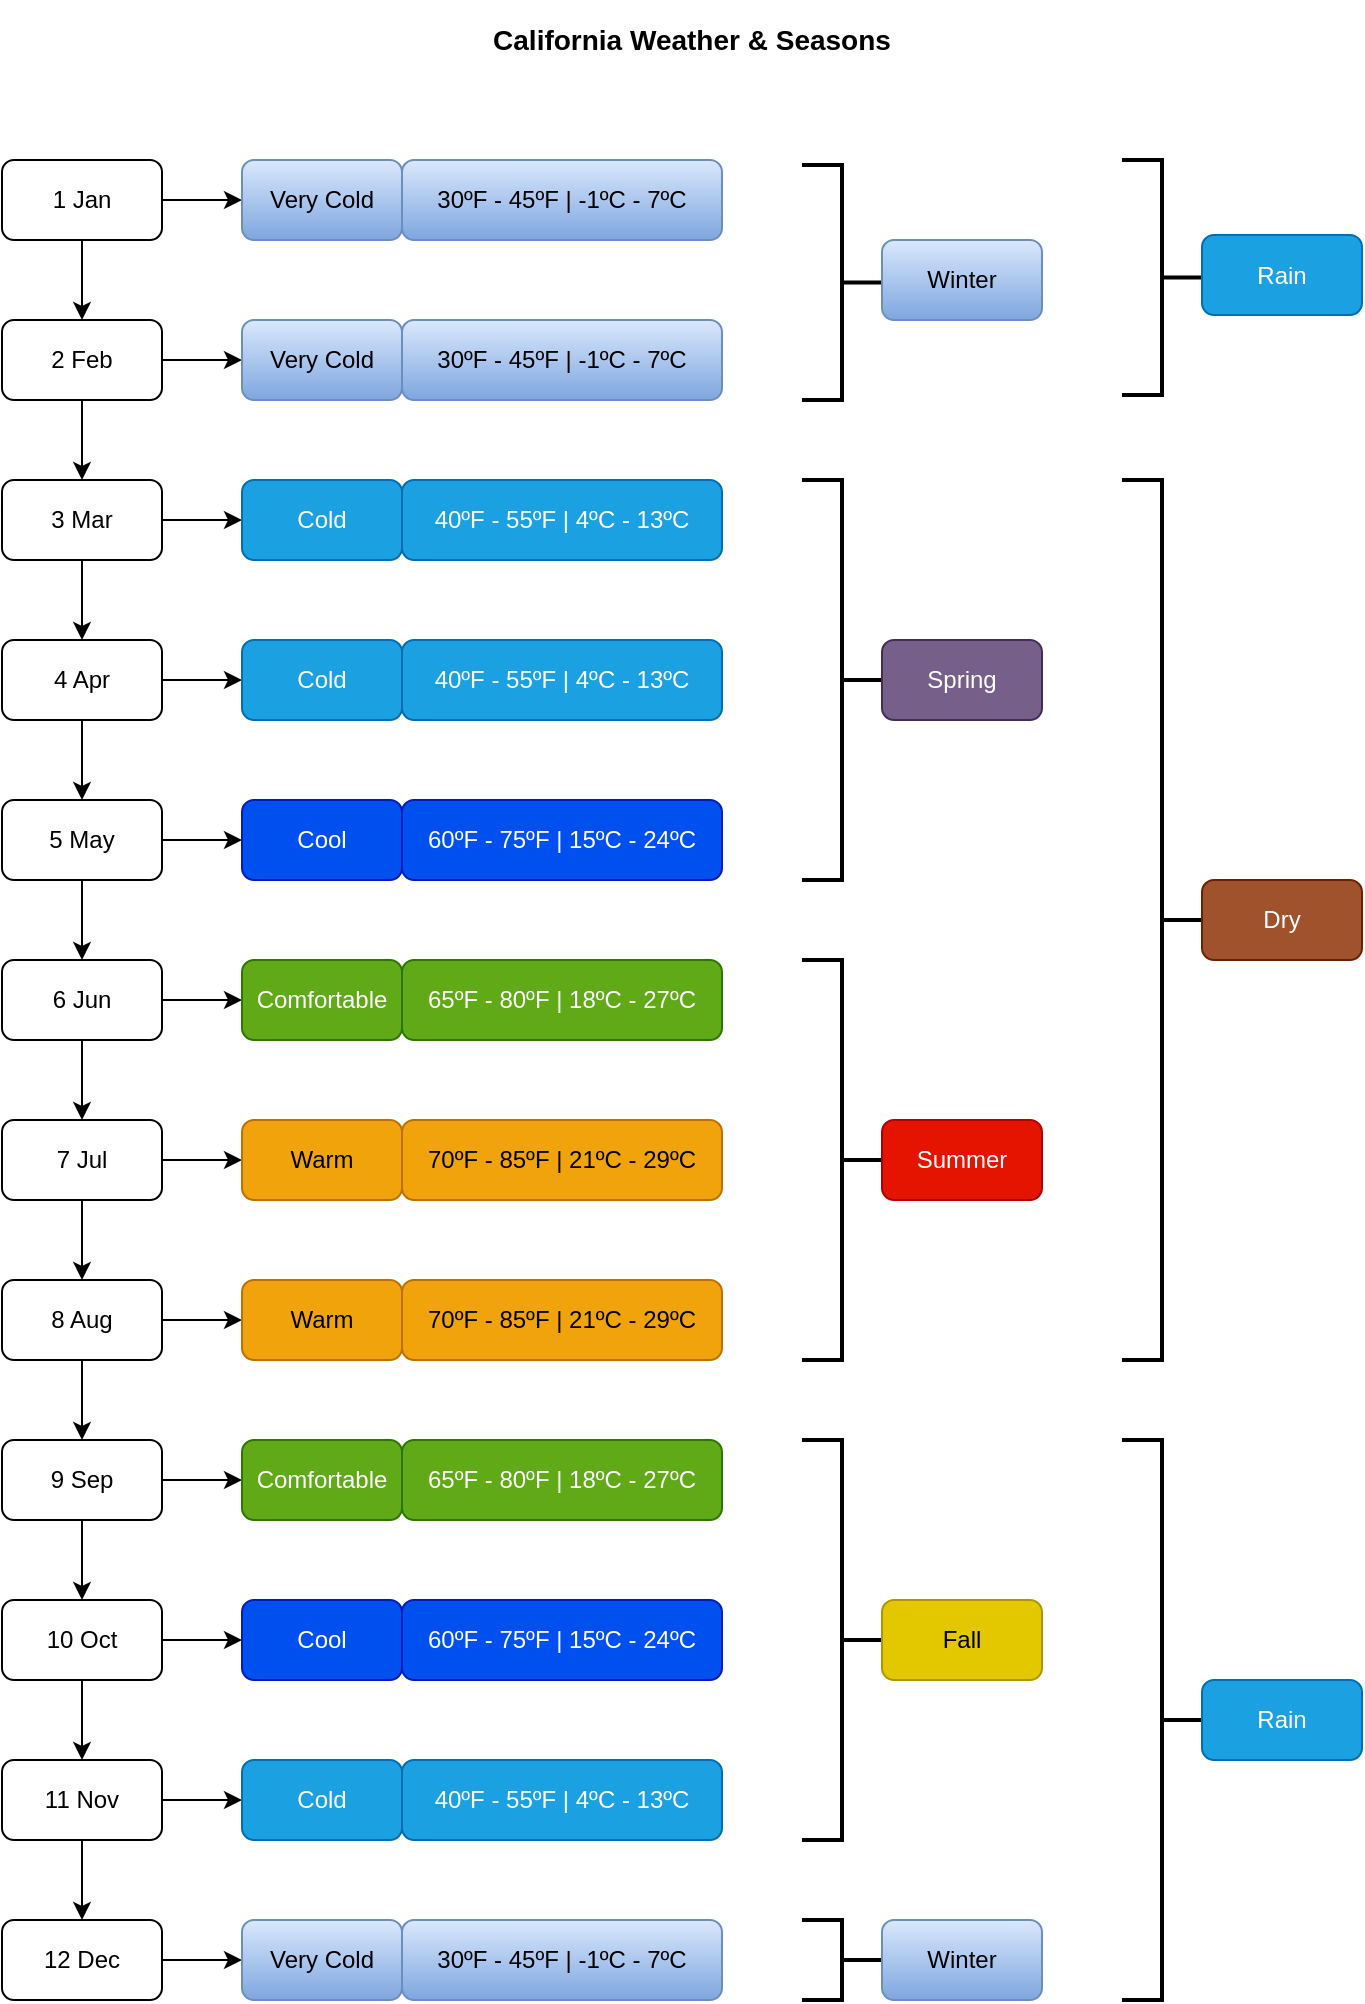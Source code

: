 <mxfile version="21.5.1" type="device">
  <diagram name="Page-1" id="-lloSrWYMB0PF41ahECq">
    <mxGraphModel dx="1122" dy="793" grid="1" gridSize="10" guides="1" tooltips="1" connect="1" arrows="1" fold="1" page="1" pageScale="1" pageWidth="850" pageHeight="1100" math="0" shadow="0">
      <root>
        <mxCell id="0" />
        <mxCell id="1" parent="0" />
        <mxCell id="NSYDH0otNfRTbV1JYitK-69" style="edgeStyle=orthogonalEdgeStyle;rounded=0;orthogonalLoop=1;jettySize=auto;html=1;exitX=0.5;exitY=1;exitDx=0;exitDy=0;entryX=0.5;entryY=0;entryDx=0;entryDy=0;" edge="1" parent="1" source="NSYDH0otNfRTbV1JYitK-1" target="NSYDH0otNfRTbV1JYitK-5">
          <mxGeometry relative="1" as="geometry" />
        </mxCell>
        <mxCell id="NSYDH0otNfRTbV1JYitK-80" value="" style="edgeStyle=orthogonalEdgeStyle;rounded=0;orthogonalLoop=1;jettySize=auto;html=1;" edge="1" parent="1" source="NSYDH0otNfRTbV1JYitK-1" target="NSYDH0otNfRTbV1JYitK-15">
          <mxGeometry relative="1" as="geometry" />
        </mxCell>
        <mxCell id="NSYDH0otNfRTbV1JYitK-1" value="1 Jan" style="rounded=1;whiteSpace=wrap;html=1;" vertex="1" parent="1">
          <mxGeometry x="80" y="120" width="80" height="40" as="geometry" />
        </mxCell>
        <mxCell id="NSYDH0otNfRTbV1JYitK-71" style="edgeStyle=orthogonalEdgeStyle;rounded=0;orthogonalLoop=1;jettySize=auto;html=1;exitX=0.5;exitY=1;exitDx=0;exitDy=0;entryX=0.5;entryY=0;entryDx=0;entryDy=0;" edge="1" parent="1" source="NSYDH0otNfRTbV1JYitK-3" target="NSYDH0otNfRTbV1JYitK-6">
          <mxGeometry relative="1" as="geometry" />
        </mxCell>
        <mxCell id="NSYDH0otNfRTbV1JYitK-82" value="" style="edgeStyle=orthogonalEdgeStyle;rounded=0;orthogonalLoop=1;jettySize=auto;html=1;" edge="1" parent="1" source="NSYDH0otNfRTbV1JYitK-3" target="NSYDH0otNfRTbV1JYitK-17">
          <mxGeometry relative="1" as="geometry" />
        </mxCell>
        <mxCell id="NSYDH0otNfRTbV1JYitK-3" value="3 Mar" style="rounded=1;whiteSpace=wrap;html=1;" vertex="1" parent="1">
          <mxGeometry x="80" y="280" width="80" height="40" as="geometry" />
        </mxCell>
        <mxCell id="NSYDH0otNfRTbV1JYitK-74" value="" style="edgeStyle=orthogonalEdgeStyle;rounded=0;orthogonalLoop=1;jettySize=auto;html=1;" edge="1" parent="1" source="NSYDH0otNfRTbV1JYitK-4" target="NSYDH0otNfRTbV1JYitK-9">
          <mxGeometry relative="1" as="geometry" />
        </mxCell>
        <mxCell id="NSYDH0otNfRTbV1JYitK-85" value="" style="edgeStyle=orthogonalEdgeStyle;rounded=0;orthogonalLoop=1;jettySize=auto;html=1;" edge="1" parent="1" source="NSYDH0otNfRTbV1JYitK-4" target="NSYDH0otNfRTbV1JYitK-21">
          <mxGeometry relative="1" as="geometry" />
        </mxCell>
        <mxCell id="NSYDH0otNfRTbV1JYitK-4" value="6 Jun" style="rounded=1;whiteSpace=wrap;html=1;" vertex="1" parent="1">
          <mxGeometry x="80" y="520" width="80" height="40" as="geometry" />
        </mxCell>
        <mxCell id="NSYDH0otNfRTbV1JYitK-70" style="edgeStyle=orthogonalEdgeStyle;rounded=0;orthogonalLoop=1;jettySize=auto;html=1;exitX=0.5;exitY=1;exitDx=0;exitDy=0;entryX=0.5;entryY=0;entryDx=0;entryDy=0;" edge="1" parent="1" source="NSYDH0otNfRTbV1JYitK-5" target="NSYDH0otNfRTbV1JYitK-3">
          <mxGeometry relative="1" as="geometry" />
        </mxCell>
        <mxCell id="NSYDH0otNfRTbV1JYitK-81" value="" style="edgeStyle=orthogonalEdgeStyle;rounded=0;orthogonalLoop=1;jettySize=auto;html=1;" edge="1" parent="1" source="NSYDH0otNfRTbV1JYitK-5" target="NSYDH0otNfRTbV1JYitK-29">
          <mxGeometry relative="1" as="geometry" />
        </mxCell>
        <mxCell id="NSYDH0otNfRTbV1JYitK-5" value="2 Feb" style="rounded=1;whiteSpace=wrap;html=1;" vertex="1" parent="1">
          <mxGeometry x="80" y="200" width="80" height="40" as="geometry" />
        </mxCell>
        <mxCell id="NSYDH0otNfRTbV1JYitK-72" style="edgeStyle=orthogonalEdgeStyle;rounded=0;orthogonalLoop=1;jettySize=auto;html=1;exitX=0.5;exitY=1;exitDx=0;exitDy=0;entryX=0.5;entryY=0;entryDx=0;entryDy=0;" edge="1" parent="1" source="NSYDH0otNfRTbV1JYitK-6" target="NSYDH0otNfRTbV1JYitK-10">
          <mxGeometry relative="1" as="geometry" />
        </mxCell>
        <mxCell id="NSYDH0otNfRTbV1JYitK-83" value="" style="edgeStyle=orthogonalEdgeStyle;rounded=0;orthogonalLoop=1;jettySize=auto;html=1;" edge="1" parent="1" source="NSYDH0otNfRTbV1JYitK-6" target="NSYDH0otNfRTbV1JYitK-20">
          <mxGeometry relative="1" as="geometry" />
        </mxCell>
        <mxCell id="NSYDH0otNfRTbV1JYitK-6" value="4 Apr" style="rounded=1;whiteSpace=wrap;html=1;" vertex="1" parent="1">
          <mxGeometry x="80" y="360" width="80" height="40" as="geometry" />
        </mxCell>
        <mxCell id="NSYDH0otNfRTbV1JYitK-79" value="" style="edgeStyle=orthogonalEdgeStyle;rounded=0;orthogonalLoop=1;jettySize=auto;html=1;" edge="1" parent="1" source="NSYDH0otNfRTbV1JYitK-7" target="NSYDH0otNfRTbV1JYitK-13">
          <mxGeometry relative="1" as="geometry" />
        </mxCell>
        <mxCell id="NSYDH0otNfRTbV1JYitK-90" value="" style="edgeStyle=orthogonalEdgeStyle;rounded=0;orthogonalLoop=1;jettySize=auto;html=1;" edge="1" parent="1" source="NSYDH0otNfRTbV1JYitK-7" target="NSYDH0otNfRTbV1JYitK-26">
          <mxGeometry relative="1" as="geometry" />
        </mxCell>
        <mxCell id="NSYDH0otNfRTbV1JYitK-7" value="11 Nov" style="rounded=1;whiteSpace=wrap;html=1;" vertex="1" parent="1">
          <mxGeometry x="80" y="920" width="80" height="40" as="geometry" />
        </mxCell>
        <mxCell id="NSYDH0otNfRTbV1JYitK-76" value="" style="edgeStyle=orthogonalEdgeStyle;rounded=0;orthogonalLoop=1;jettySize=auto;html=1;" edge="1" parent="1" source="NSYDH0otNfRTbV1JYitK-8" target="NSYDH0otNfRTbV1JYitK-11">
          <mxGeometry relative="1" as="geometry" />
        </mxCell>
        <mxCell id="NSYDH0otNfRTbV1JYitK-87" value="" style="edgeStyle=orthogonalEdgeStyle;rounded=0;orthogonalLoop=1;jettySize=auto;html=1;" edge="1" parent="1" source="NSYDH0otNfRTbV1JYitK-8" target="NSYDH0otNfRTbV1JYitK-23">
          <mxGeometry relative="1" as="geometry" />
        </mxCell>
        <mxCell id="NSYDH0otNfRTbV1JYitK-8" value="8 Aug" style="rounded=1;whiteSpace=wrap;html=1;" vertex="1" parent="1">
          <mxGeometry x="80" y="680" width="80" height="40" as="geometry" />
        </mxCell>
        <mxCell id="NSYDH0otNfRTbV1JYitK-75" value="" style="edgeStyle=orthogonalEdgeStyle;rounded=0;orthogonalLoop=1;jettySize=auto;html=1;" edge="1" parent="1" source="NSYDH0otNfRTbV1JYitK-9" target="NSYDH0otNfRTbV1JYitK-8">
          <mxGeometry relative="1" as="geometry" />
        </mxCell>
        <mxCell id="NSYDH0otNfRTbV1JYitK-86" value="" style="edgeStyle=orthogonalEdgeStyle;rounded=0;orthogonalLoop=1;jettySize=auto;html=1;" edge="1" parent="1" source="NSYDH0otNfRTbV1JYitK-9" target="NSYDH0otNfRTbV1JYitK-22">
          <mxGeometry relative="1" as="geometry" />
        </mxCell>
        <mxCell id="NSYDH0otNfRTbV1JYitK-9" value="7 Jul" style="rounded=1;whiteSpace=wrap;html=1;" vertex="1" parent="1">
          <mxGeometry x="80" y="600" width="80" height="40" as="geometry" />
        </mxCell>
        <mxCell id="NSYDH0otNfRTbV1JYitK-73" style="edgeStyle=orthogonalEdgeStyle;rounded=0;orthogonalLoop=1;jettySize=auto;html=1;exitX=0.5;exitY=1;exitDx=0;exitDy=0;entryX=0.5;entryY=0;entryDx=0;entryDy=0;" edge="1" parent="1" source="NSYDH0otNfRTbV1JYitK-10" target="NSYDH0otNfRTbV1JYitK-4">
          <mxGeometry relative="1" as="geometry" />
        </mxCell>
        <mxCell id="NSYDH0otNfRTbV1JYitK-84" value="" style="edgeStyle=orthogonalEdgeStyle;rounded=0;orthogonalLoop=1;jettySize=auto;html=1;" edge="1" parent="1" source="NSYDH0otNfRTbV1JYitK-10" target="NSYDH0otNfRTbV1JYitK-19">
          <mxGeometry relative="1" as="geometry" />
        </mxCell>
        <mxCell id="NSYDH0otNfRTbV1JYitK-10" value="5 May" style="rounded=1;whiteSpace=wrap;html=1;" vertex="1" parent="1">
          <mxGeometry x="80" y="440" width="80" height="40" as="geometry" />
        </mxCell>
        <mxCell id="NSYDH0otNfRTbV1JYitK-77" value="" style="edgeStyle=orthogonalEdgeStyle;rounded=0;orthogonalLoop=1;jettySize=auto;html=1;" edge="1" parent="1" source="NSYDH0otNfRTbV1JYitK-11" target="NSYDH0otNfRTbV1JYitK-12">
          <mxGeometry relative="1" as="geometry" />
        </mxCell>
        <mxCell id="NSYDH0otNfRTbV1JYitK-88" value="" style="edgeStyle=orthogonalEdgeStyle;rounded=0;orthogonalLoop=1;jettySize=auto;html=1;" edge="1" parent="1" source="NSYDH0otNfRTbV1JYitK-11" target="NSYDH0otNfRTbV1JYitK-24">
          <mxGeometry relative="1" as="geometry" />
        </mxCell>
        <mxCell id="NSYDH0otNfRTbV1JYitK-11" value="9 Sep" style="rounded=1;whiteSpace=wrap;html=1;" vertex="1" parent="1">
          <mxGeometry x="80" y="760" width="80" height="40" as="geometry" />
        </mxCell>
        <mxCell id="NSYDH0otNfRTbV1JYitK-78" value="" style="edgeStyle=orthogonalEdgeStyle;rounded=0;orthogonalLoop=1;jettySize=auto;html=1;" edge="1" parent="1" source="NSYDH0otNfRTbV1JYitK-12" target="NSYDH0otNfRTbV1JYitK-7">
          <mxGeometry relative="1" as="geometry" />
        </mxCell>
        <mxCell id="NSYDH0otNfRTbV1JYitK-89" value="" style="edgeStyle=orthogonalEdgeStyle;rounded=0;orthogonalLoop=1;jettySize=auto;html=1;" edge="1" parent="1" source="NSYDH0otNfRTbV1JYitK-12" target="NSYDH0otNfRTbV1JYitK-25">
          <mxGeometry relative="1" as="geometry" />
        </mxCell>
        <mxCell id="NSYDH0otNfRTbV1JYitK-12" value="10 Oct" style="rounded=1;whiteSpace=wrap;html=1;" vertex="1" parent="1">
          <mxGeometry x="80" y="840" width="80" height="40" as="geometry" />
        </mxCell>
        <mxCell id="NSYDH0otNfRTbV1JYitK-91" value="" style="edgeStyle=orthogonalEdgeStyle;rounded=0;orthogonalLoop=1;jettySize=auto;html=1;" edge="1" parent="1" source="NSYDH0otNfRTbV1JYitK-13" target="NSYDH0otNfRTbV1JYitK-16">
          <mxGeometry relative="1" as="geometry" />
        </mxCell>
        <mxCell id="NSYDH0otNfRTbV1JYitK-13" value="12 Dec" style="rounded=1;whiteSpace=wrap;html=1;" vertex="1" parent="1">
          <mxGeometry x="80" y="1000" width="80" height="40" as="geometry" />
        </mxCell>
        <mxCell id="NSYDH0otNfRTbV1JYitK-14" value="California Weather &amp;amp; Seasons" style="text;html=1;strokeColor=none;fillColor=none;align=center;verticalAlign=middle;whiteSpace=wrap;rounded=0;fontStyle=1;fontSize=14;" vertex="1" parent="1">
          <mxGeometry x="320" y="40" width="210" height="40" as="geometry" />
        </mxCell>
        <mxCell id="NSYDH0otNfRTbV1JYitK-15" value="Very Cold" style="rounded=1;whiteSpace=wrap;html=1;fillColor=#dae8fc;strokeColor=#6c8ebf;gradientColor=#7ea6e0;" vertex="1" parent="1">
          <mxGeometry x="200" y="120" width="80" height="40" as="geometry" />
        </mxCell>
        <mxCell id="NSYDH0otNfRTbV1JYitK-16" value="Very Cold" style="rounded=1;whiteSpace=wrap;html=1;fillColor=#dae8fc;gradientColor=#7ea6e0;strokeColor=#6c8ebf;" vertex="1" parent="1">
          <mxGeometry x="200" y="1000" width="80" height="40" as="geometry" />
        </mxCell>
        <mxCell id="NSYDH0otNfRTbV1JYitK-17" value="Cold" style="rounded=1;whiteSpace=wrap;html=1;fillColor=#1ba1e2;fontColor=#ffffff;strokeColor=#006EAF;" vertex="1" parent="1">
          <mxGeometry x="200" y="280" width="80" height="40" as="geometry" />
        </mxCell>
        <mxCell id="NSYDH0otNfRTbV1JYitK-19" value="Cool" style="rounded=1;whiteSpace=wrap;html=1;fillColor=#0050ef;fontColor=#ffffff;strokeColor=#001DBC;" vertex="1" parent="1">
          <mxGeometry x="200" y="440" width="80" height="40" as="geometry" />
        </mxCell>
        <mxCell id="NSYDH0otNfRTbV1JYitK-20" value="Cold" style="rounded=1;whiteSpace=wrap;html=1;fillColor=#1ba1e2;fontColor=#ffffff;strokeColor=#006EAF;" vertex="1" parent="1">
          <mxGeometry x="200" y="360" width="80" height="40" as="geometry" />
        </mxCell>
        <mxCell id="NSYDH0otNfRTbV1JYitK-21" value="Comfortable" style="rounded=1;whiteSpace=wrap;html=1;fillColor=#60a917;fontColor=#ffffff;strokeColor=#2D7600;" vertex="1" parent="1">
          <mxGeometry x="200" y="520" width="80" height="40" as="geometry" />
        </mxCell>
        <mxCell id="NSYDH0otNfRTbV1JYitK-22" value="Warm" style="rounded=1;whiteSpace=wrap;html=1;fillColor=#f0a30a;fontColor=#000000;strokeColor=#BD7000;" vertex="1" parent="1">
          <mxGeometry x="200" y="600" width="80" height="40" as="geometry" />
        </mxCell>
        <mxCell id="NSYDH0otNfRTbV1JYitK-23" value="Warm" style="rounded=1;whiteSpace=wrap;html=1;fillColor=#f0a30a;fontColor=#000000;strokeColor=#BD7000;" vertex="1" parent="1">
          <mxGeometry x="200" y="680" width="80" height="40" as="geometry" />
        </mxCell>
        <mxCell id="NSYDH0otNfRTbV1JYitK-24" value="Comfortable" style="rounded=1;whiteSpace=wrap;html=1;fillColor=#60a917;fontColor=#ffffff;strokeColor=#2D7600;" vertex="1" parent="1">
          <mxGeometry x="200" y="760" width="80" height="40" as="geometry" />
        </mxCell>
        <mxCell id="NSYDH0otNfRTbV1JYitK-25" value="Cool" style="rounded=1;whiteSpace=wrap;html=1;fillColor=#0050ef;fontColor=#ffffff;strokeColor=#001DBC;" vertex="1" parent="1">
          <mxGeometry x="200" y="840" width="80" height="40" as="geometry" />
        </mxCell>
        <mxCell id="NSYDH0otNfRTbV1JYitK-26" value="Cold" style="rounded=1;whiteSpace=wrap;html=1;fillColor=#1ba1e2;fontColor=#ffffff;strokeColor=#006EAF;" vertex="1" parent="1">
          <mxGeometry x="200" y="920" width="80" height="40" as="geometry" />
        </mxCell>
        <mxCell id="NSYDH0otNfRTbV1JYitK-28" value="30ºF - 45ºF | -1ºC - 7ºC" style="rounded=1;whiteSpace=wrap;html=1;fillColor=#dae8fc;strokeColor=#6c8ebf;gradientColor=#7ea6e0;" vertex="1" parent="1">
          <mxGeometry x="280" y="120" width="160" height="40" as="geometry" />
        </mxCell>
        <mxCell id="NSYDH0otNfRTbV1JYitK-29" value="Very Cold" style="rounded=1;whiteSpace=wrap;html=1;fillColor=#dae8fc;strokeColor=#6c8ebf;gradientColor=#7ea6e0;" vertex="1" parent="1">
          <mxGeometry x="200" y="200" width="80" height="40" as="geometry" />
        </mxCell>
        <mxCell id="NSYDH0otNfRTbV1JYitK-30" value="30ºF - 45ºF | -1ºC - 7ºC" style="rounded=1;whiteSpace=wrap;html=1;fillColor=#dae8fc;strokeColor=#6c8ebf;gradientColor=#7ea6e0;" vertex="1" parent="1">
          <mxGeometry x="280" y="200" width="160" height="40" as="geometry" />
        </mxCell>
        <mxCell id="NSYDH0otNfRTbV1JYitK-33" value="40ºF - 55ºF | 4ºC - 13ºC" style="rounded=1;whiteSpace=wrap;html=1;fillColor=#1ba1e2;fontColor=#ffffff;strokeColor=#006EAF;" vertex="1" parent="1">
          <mxGeometry x="280" y="280" width="160" height="40" as="geometry" />
        </mxCell>
        <mxCell id="NSYDH0otNfRTbV1JYitK-35" value="60ºF - 75ºF | 15ºC - 24ºC" style="rounded=1;whiteSpace=wrap;html=1;fillColor=#0050ef;fontColor=#ffffff;strokeColor=#001DBC;" vertex="1" parent="1">
          <mxGeometry x="280" y="440" width="160" height="40" as="geometry" />
        </mxCell>
        <mxCell id="NSYDH0otNfRTbV1JYitK-36" value="65ºF - 80ºF | 18ºC - 27ºC" style="rounded=1;whiteSpace=wrap;html=1;fillColor=#60a917;fontColor=#ffffff;strokeColor=#2D7600;" vertex="1" parent="1">
          <mxGeometry x="280" y="520" width="160" height="40" as="geometry" />
        </mxCell>
        <mxCell id="NSYDH0otNfRTbV1JYitK-37" value="70ºF - 85ºF | 21ºC - 29ºC" style="rounded=1;whiteSpace=wrap;html=1;fillColor=#f0a30a;fontColor=#000000;strokeColor=#BD7000;" vertex="1" parent="1">
          <mxGeometry x="280" y="600" width="160" height="40" as="geometry" />
        </mxCell>
        <mxCell id="NSYDH0otNfRTbV1JYitK-45" value="40ºF - 55ºF | 4ºC - 13ºC" style="rounded=1;whiteSpace=wrap;html=1;fillColor=#1ba1e2;fontColor=#ffffff;strokeColor=#006EAF;" vertex="1" parent="1">
          <mxGeometry x="280" y="360" width="160" height="40" as="geometry" />
        </mxCell>
        <mxCell id="NSYDH0otNfRTbV1JYitK-46" value="40ºF - 55ºF | 4ºC - 13ºC" style="rounded=1;whiteSpace=wrap;html=1;fillColor=#1ba1e2;fontColor=#ffffff;strokeColor=#006EAF;" vertex="1" parent="1">
          <mxGeometry x="280" y="920" width="160" height="40" as="geometry" />
        </mxCell>
        <mxCell id="NSYDH0otNfRTbV1JYitK-47" value="30ºF - 45ºF | -1ºC - 7ºC" style="rounded=1;whiteSpace=wrap;html=1;fillColor=#dae8fc;gradientColor=#7ea6e0;strokeColor=#6c8ebf;" vertex="1" parent="1">
          <mxGeometry x="280" y="1000" width="160" height="40" as="geometry" />
        </mxCell>
        <mxCell id="NSYDH0otNfRTbV1JYitK-48" value="60ºF - 75ºF | 15ºC - 24ºC" style="rounded=1;whiteSpace=wrap;html=1;fillColor=#0050ef;fontColor=#ffffff;strokeColor=#001DBC;" vertex="1" parent="1">
          <mxGeometry x="280" y="840" width="160" height="40" as="geometry" />
        </mxCell>
        <mxCell id="NSYDH0otNfRTbV1JYitK-49" value="65ºF - 80ºF | 18ºC - 27ºC" style="rounded=1;whiteSpace=wrap;html=1;fillColor=#60a917;fontColor=#ffffff;strokeColor=#2D7600;" vertex="1" parent="1">
          <mxGeometry x="280" y="760" width="160" height="40" as="geometry" />
        </mxCell>
        <mxCell id="NSYDH0otNfRTbV1JYitK-51" value="70ºF - 85ºF | 21ºC - 29ºC" style="rounded=1;whiteSpace=wrap;html=1;fillColor=#f0a30a;fontColor=#000000;strokeColor=#BD7000;" vertex="1" parent="1">
          <mxGeometry x="280" y="680" width="160" height="40" as="geometry" />
        </mxCell>
        <mxCell id="NSYDH0otNfRTbV1JYitK-52" value="" style="strokeWidth=2;html=1;shape=mxgraph.flowchart.annotation_2;align=left;labelPosition=right;pointerEvents=1;direction=west;" vertex="1" parent="1">
          <mxGeometry x="480" y="122.5" width="40" height="117.5" as="geometry" />
        </mxCell>
        <mxCell id="NSYDH0otNfRTbV1JYitK-54" value="Winter" style="rounded=1;whiteSpace=wrap;html=1;fillColor=#dae8fc;gradientColor=#7ea6e0;strokeColor=#6c8ebf;" vertex="1" parent="1">
          <mxGeometry x="520" y="160" width="80" height="40" as="geometry" />
        </mxCell>
        <mxCell id="NSYDH0otNfRTbV1JYitK-55" value="" style="strokeWidth=2;html=1;shape=mxgraph.flowchart.annotation_2;align=left;labelPosition=right;pointerEvents=1;direction=west;" vertex="1" parent="1">
          <mxGeometry x="480" y="280" width="40" height="200" as="geometry" />
        </mxCell>
        <mxCell id="NSYDH0otNfRTbV1JYitK-56" value="Spring" style="rounded=1;whiteSpace=wrap;html=1;fillColor=#76608a;fontColor=#ffffff;strokeColor=#432D57;" vertex="1" parent="1">
          <mxGeometry x="520" y="360" width="80" height="40" as="geometry" />
        </mxCell>
        <mxCell id="NSYDH0otNfRTbV1JYitK-57" value="" style="strokeWidth=2;html=1;shape=mxgraph.flowchart.annotation_2;align=left;labelPosition=right;pointerEvents=1;direction=west;" vertex="1" parent="1">
          <mxGeometry x="480" y="520" width="40" height="200" as="geometry" />
        </mxCell>
        <mxCell id="NSYDH0otNfRTbV1JYitK-58" value="Summer" style="rounded=1;whiteSpace=wrap;html=1;fillColor=#e51400;fontColor=#ffffff;strokeColor=#B20000;" vertex="1" parent="1">
          <mxGeometry x="520" y="600" width="80" height="40" as="geometry" />
        </mxCell>
        <mxCell id="NSYDH0otNfRTbV1JYitK-59" value="" style="strokeWidth=2;html=1;shape=mxgraph.flowchart.annotation_2;align=left;labelPosition=right;pointerEvents=1;direction=west;" vertex="1" parent="1">
          <mxGeometry x="480" y="760" width="40" height="200" as="geometry" />
        </mxCell>
        <mxCell id="NSYDH0otNfRTbV1JYitK-60" value="Fall" style="rounded=1;whiteSpace=wrap;html=1;fillColor=#e3c800;fontColor=#000000;strokeColor=#B09500;" vertex="1" parent="1">
          <mxGeometry x="520" y="840" width="80" height="40" as="geometry" />
        </mxCell>
        <mxCell id="NSYDH0otNfRTbV1JYitK-61" value="" style="strokeWidth=2;html=1;shape=mxgraph.flowchart.annotation_2;align=left;labelPosition=right;pointerEvents=1;direction=west;" vertex="1" parent="1">
          <mxGeometry x="480" y="1000" width="40" height="40" as="geometry" />
        </mxCell>
        <mxCell id="NSYDH0otNfRTbV1JYitK-62" value="Winter" style="rounded=1;whiteSpace=wrap;html=1;fillColor=#dae8fc;strokeColor=#6c8ebf;gradientColor=#7ea6e0;" vertex="1" parent="1">
          <mxGeometry x="520" y="1000" width="80" height="40" as="geometry" />
        </mxCell>
        <mxCell id="NSYDH0otNfRTbV1JYitK-63" value="" style="strokeWidth=2;html=1;shape=mxgraph.flowchart.annotation_2;align=left;labelPosition=right;pointerEvents=1;direction=west;" vertex="1" parent="1">
          <mxGeometry x="640" y="120" width="40" height="117.5" as="geometry" />
        </mxCell>
        <mxCell id="NSYDH0otNfRTbV1JYitK-64" value="Rain" style="rounded=1;whiteSpace=wrap;html=1;fillColor=#1ba1e2;fontColor=#ffffff;strokeColor=#006EAF;" vertex="1" parent="1">
          <mxGeometry x="680" y="157.5" width="80" height="40" as="geometry" />
        </mxCell>
        <mxCell id="NSYDH0otNfRTbV1JYitK-65" value="" style="strokeWidth=2;html=1;shape=mxgraph.flowchart.annotation_2;align=left;labelPosition=right;pointerEvents=1;direction=west;" vertex="1" parent="1">
          <mxGeometry x="640" y="280" width="40" height="440" as="geometry" />
        </mxCell>
        <mxCell id="NSYDH0otNfRTbV1JYitK-66" value="Dry" style="rounded=1;whiteSpace=wrap;html=1;fillColor=#a0522d;fontColor=#ffffff;strokeColor=#6D1F00;" vertex="1" parent="1">
          <mxGeometry x="680" y="480" width="80" height="40" as="geometry" />
        </mxCell>
        <mxCell id="NSYDH0otNfRTbV1JYitK-67" value="" style="strokeWidth=2;html=1;shape=mxgraph.flowchart.annotation_2;align=left;labelPosition=right;pointerEvents=1;direction=west;" vertex="1" parent="1">
          <mxGeometry x="640" y="760" width="40" height="280" as="geometry" />
        </mxCell>
        <mxCell id="NSYDH0otNfRTbV1JYitK-68" value="Rain" style="rounded=1;whiteSpace=wrap;html=1;fillColor=#1ba1e2;fontColor=#ffffff;strokeColor=#006EAF;" vertex="1" parent="1">
          <mxGeometry x="680" y="880" width="80" height="40" as="geometry" />
        </mxCell>
      </root>
    </mxGraphModel>
  </diagram>
</mxfile>

